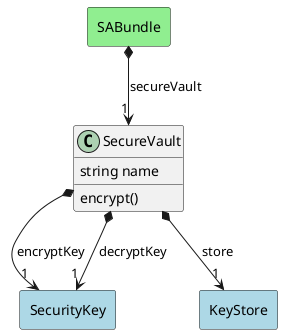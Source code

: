 @startuml

class "SecureVault" as Model {
 string name

 encrypt()
 
}

rectangle "SecurityKey" as SecurityKey #lightblue {
}

Model *--> "1" SecurityKey : encryptKey


rectangle "SecurityKey" as SecurityKey #lightblue {
}

Model *--> "1" SecurityKey : decryptKey


rectangle "KeyStore" as KeyStore #lightblue {
}

Model *--> "1" KeyStore : store




    rectangle "SABundle" as SABundle #lightgreen {
    }
    
        SABundle   *--> "1" Model : "secureVault"
    

@enduml
